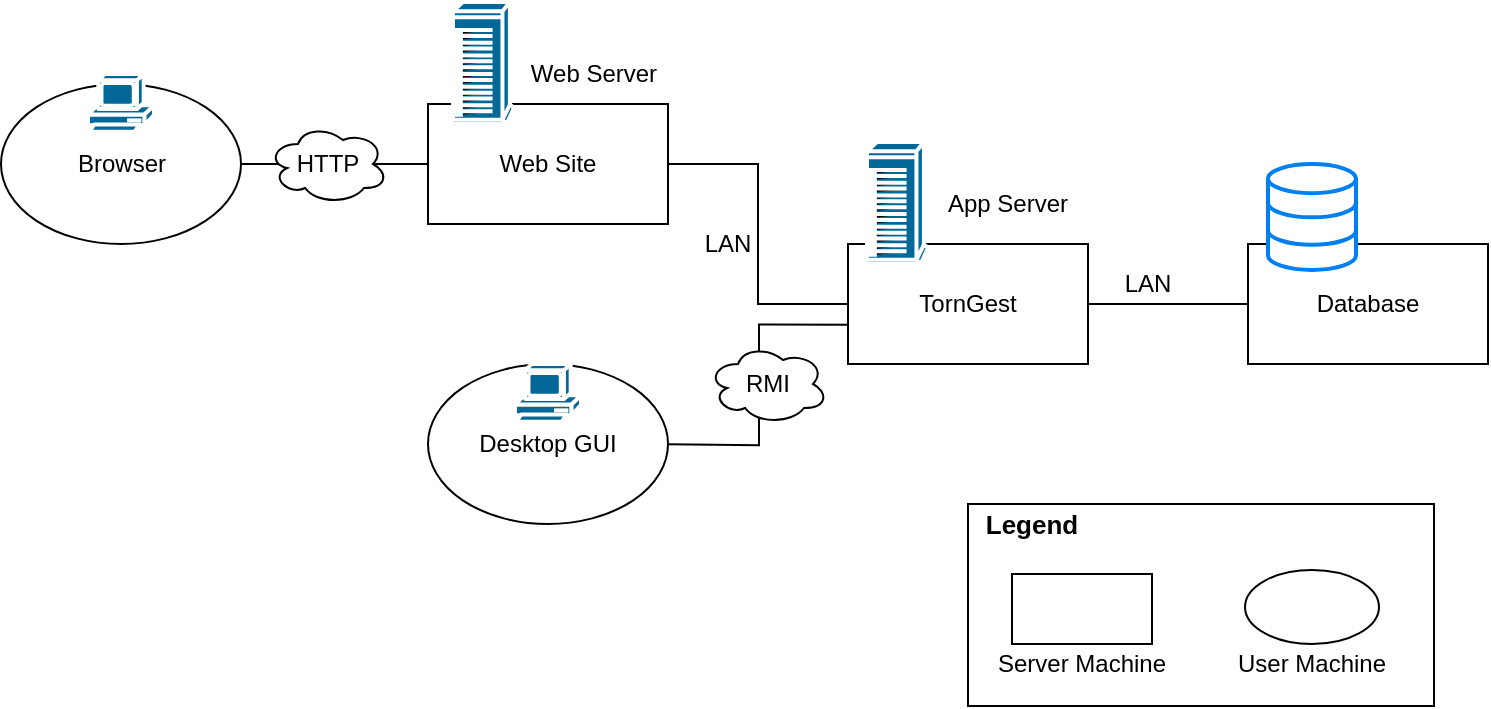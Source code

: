 <mxfile version="12.2.2" type="device" pages="1"><diagram id="3ZiIZUi3R9-FD2jlZZNg" name="Page-1"><mxGraphModel dx="854" dy="496" grid="1" gridSize="10" guides="1" tooltips="1" connect="1" arrows="1" fold="1" page="1" pageScale="1" pageWidth="827" pageHeight="1169" math="0" shadow="0"><root><mxCell id="0"/><mxCell id="1" parent="0"/><mxCell id="091a2_j0IMh2qo2LqH5i-9" value="" style="rounded=0;whiteSpace=wrap;html=1;" parent="1" vertex="1"><mxGeometry x="510" y="300" width="233" height="101" as="geometry"/></mxCell><mxCell id="aCJJGtAEdgYiStjAmVj6-19" style="edgeStyle=orthogonalEdgeStyle;rounded=0;orthogonalLoop=1;jettySize=auto;html=1;entryX=0;entryY=0.5;entryDx=0;entryDy=0;endArrow=none;endFill=0;" parent="1" source="aCJJGtAEdgYiStjAmVj6-5" target="aCJJGtAEdgYiStjAmVj6-12" edge="1"><mxGeometry relative="1" as="geometry"/></mxCell><mxCell id="aCJJGtAEdgYiStjAmVj6-5" value="Web Site" style="rounded=0;whiteSpace=wrap;html=1;" parent="1" vertex="1"><mxGeometry x="240" y="100" width="120" height="60" as="geometry"/></mxCell><mxCell id="aCJJGtAEdgYiStjAmVj6-20" style="edgeStyle=orthogonalEdgeStyle;rounded=0;orthogonalLoop=1;jettySize=auto;html=1;entryX=0.004;entryY=0.672;entryDx=0;entryDy=0;entryPerimeter=0;endArrow=none;endFill=0;" parent="1" target="aCJJGtAEdgYiStjAmVj6-12" edge="1"><mxGeometry relative="1" as="geometry"><mxPoint x="360" y="270.143" as="sourcePoint"/></mxGeometry></mxCell><mxCell id="aCJJGtAEdgYiStjAmVj6-10" value="" style="shape=mxgraph.cisco.computers_and_peripherals.ibm_tower;html=1;dashed=0;fillColor=#036897;strokeColor=#ffffff;strokeWidth=2;verticalLabelPosition=bottom;verticalAlign=top" parent="1" vertex="1"><mxGeometry x="250" y="49" width="33" height="61" as="geometry"/></mxCell><mxCell id="aCJJGtAEdgYiStjAmVj6-21" style="edgeStyle=orthogonalEdgeStyle;rounded=0;orthogonalLoop=1;jettySize=auto;html=1;endArrow=none;endFill=0;" parent="1" source="aCJJGtAEdgYiStjAmVj6-12" target="aCJJGtAEdgYiStjAmVj6-17" edge="1"><mxGeometry relative="1" as="geometry"/></mxCell><mxCell id="aCJJGtAEdgYiStjAmVj6-12" value="TornGest" style="rounded=0;whiteSpace=wrap;html=1;" parent="1" vertex="1"><mxGeometry x="450" y="170" width="120" height="60" as="geometry"/></mxCell><mxCell id="aCJJGtAEdgYiStjAmVj6-13" value="" style="shape=mxgraph.cisco.computers_and_peripherals.ibm_tower;html=1;dashed=0;fillColor=#036897;strokeColor=#ffffff;strokeWidth=2;verticalLabelPosition=bottom;verticalAlign=top" parent="1" vertex="1"><mxGeometry x="457" y="119" width="33" height="61" as="geometry"/></mxCell><mxCell id="aCJJGtAEdgYiStjAmVj6-14" value="Web Server" style="text;html=1;strokeColor=none;fillColor=none;align=center;verticalAlign=middle;whiteSpace=wrap;rounded=0;" parent="1" vertex="1"><mxGeometry x="283" y="75" width="80" height="20" as="geometry"/></mxCell><mxCell id="aCJJGtAEdgYiStjAmVj6-15" value="App Server" style="text;html=1;strokeColor=none;fillColor=none;align=center;verticalAlign=middle;whiteSpace=wrap;rounded=0;" parent="1" vertex="1"><mxGeometry x="490" y="140" width="80" height="20" as="geometry"/></mxCell><mxCell id="aCJJGtAEdgYiStjAmVj6-17" value="Database" style="rounded=0;whiteSpace=wrap;html=1;" parent="1" vertex="1"><mxGeometry x="650" y="170" width="120" height="60" as="geometry"/></mxCell><mxCell id="aCJJGtAEdgYiStjAmVj6-24" value="RMI" style="ellipse;shape=cloud;whiteSpace=wrap;html=1;" parent="1" vertex="1"><mxGeometry x="380" y="220" width="60" height="40" as="geometry"/></mxCell><mxCell id="aCJJGtAEdgYiStjAmVj6-26" value="LAN" style="text;html=1;strokeColor=none;fillColor=none;align=center;verticalAlign=middle;whiteSpace=wrap;rounded=0;" parent="1" vertex="1"><mxGeometry x="580" y="180" width="40" height="20" as="geometry"/></mxCell><mxCell id="aCJJGtAEdgYiStjAmVj6-28" value="LAN" style="text;html=1;strokeColor=none;fillColor=none;align=center;verticalAlign=middle;whiteSpace=wrap;rounded=0;" parent="1" vertex="1"><mxGeometry x="370" y="160" width="40" height="20" as="geometry"/></mxCell><mxCell id="091a2_j0IMh2qo2LqH5i-1" value="" style="rounded=0;whiteSpace=wrap;html=1;" parent="1" vertex="1"><mxGeometry x="532" y="335" width="70" height="35" as="geometry"/></mxCell><mxCell id="091a2_j0IMh2qo2LqH5i-2" value="Server Machine" style="text;html=1;strokeColor=none;fillColor=none;align=center;verticalAlign=middle;whiteSpace=wrap;rounded=0;" parent="1" vertex="1"><mxGeometry x="512" y="370" width="110" height="20" as="geometry"/></mxCell><mxCell id="091a2_j0IMh2qo2LqH5i-5" style="edgeStyle=orthogonalEdgeStyle;rounded=0;orthogonalLoop=1;jettySize=auto;html=1;endArrow=none;endFill=0;" parent="1" source="091a2_j0IMh2qo2LqH5i-3" target="aCJJGtAEdgYiStjAmVj6-5" edge="1"><mxGeometry relative="1" as="geometry"/></mxCell><mxCell id="091a2_j0IMh2qo2LqH5i-3" value="Browser" style="ellipse;whiteSpace=wrap;html=1;" parent="1" vertex="1"><mxGeometry x="26.5" y="90" width="120" height="80" as="geometry"/></mxCell><mxCell id="091a2_j0IMh2qo2LqH5i-4" value="Desktop GUI" style="ellipse;whiteSpace=wrap;html=1;" parent="1" vertex="1"><mxGeometry x="240" y="230" width="120" height="80" as="geometry"/></mxCell><mxCell id="aCJJGtAEdgYiStjAmVj6-22" value="HTTP" style="ellipse;shape=cloud;whiteSpace=wrap;html=1;" parent="1" vertex="1"><mxGeometry x="160" y="110" width="60" height="40" as="geometry"/></mxCell><mxCell id="aCJJGtAEdgYiStjAmVj6-7" value="" style="shape=mxgraph.cisco.computers_and_peripherals.pc;html=1;dashed=0;fillColor=#036897;strokeColor=#ffffff;strokeWidth=2;verticalLabelPosition=bottom;verticalAlign=top" parent="1" vertex="1"><mxGeometry x="283.5" y="230" width="33" height="30" as="geometry"/></mxCell><mxCell id="aCJJGtAEdgYiStjAmVj6-9" value="" style="shape=mxgraph.cisco.computers_and_peripherals.pc;html=1;dashed=0;fillColor=#036897;strokeColor=#ffffff;strokeWidth=2;verticalLabelPosition=bottom;verticalAlign=top" parent="1" vertex="1"><mxGeometry x="70" y="85" width="33" height="30" as="geometry"/></mxCell><mxCell id="aCJJGtAEdgYiStjAmVj6-16" value="" style="html=1;verticalLabelPosition=bottom;align=center;labelBackgroundColor=#ffffff;verticalAlign=top;strokeWidth=2;strokeColor=#0080F0;fillColor=#ffffff;shadow=0;dashed=0;shape=mxgraph.ios7.icons.data;" parent="1" vertex="1"><mxGeometry x="660" y="130" width="44" height="53" as="geometry"/></mxCell><mxCell id="091a2_j0IMh2qo2LqH5i-7" value="" style="ellipse;whiteSpace=wrap;html=1;" parent="1" vertex="1"><mxGeometry x="648.5" y="333" width="67" height="37" as="geometry"/></mxCell><mxCell id="091a2_j0IMh2qo2LqH5i-8" value="User Machine" style="text;html=1;strokeColor=none;fillColor=none;align=center;verticalAlign=middle;whiteSpace=wrap;rounded=0;" parent="1" vertex="1"><mxGeometry x="627" y="370" width="110" height="20" as="geometry"/></mxCell><mxCell id="091a2_j0IMh2qo2LqH5i-10" value="Legend" style="text;html=1;strokeColor=none;fillColor=none;align=center;verticalAlign=middle;whiteSpace=wrap;rounded=0;fontStyle=1;fontSize=13;" parent="1" vertex="1"><mxGeometry x="522" y="300" width="40" height="20" as="geometry"/></mxCell></root></mxGraphModel></diagram></mxfile>